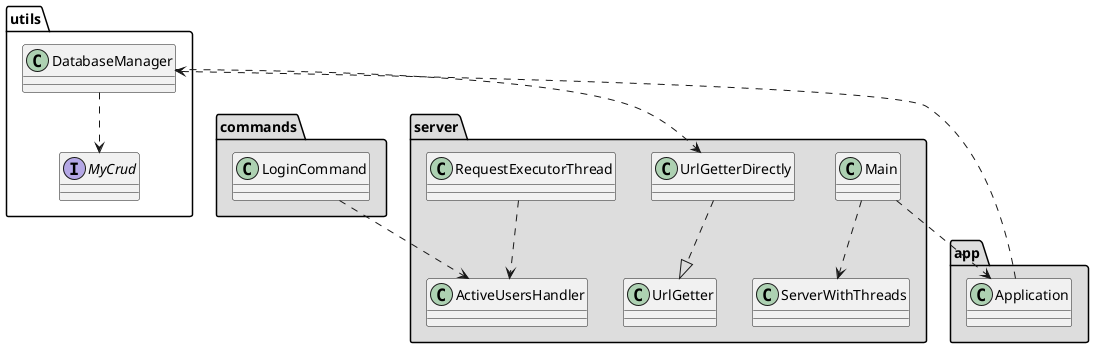 @startuml
'https://plantuml.com/sequence-diagram

package "utils" {
interface MyCrud
DatabaseManager ..> MyCrud


}
package "server" #DDDDDD {
  RequestExecutorThread ..> ActiveUsersHandler
  Main ..> ServerWithThreads
  DatabaseManager ..> UrlGetterDirectly
  UrlGetterDirectly ..|> UrlGetter

}

package "app" #DDDDDD {
  Application ..> DatabaseManager
  Main ..> Application

}
package "commands" #DDDDDD {
  LoginCommand ..> ActiveUsersHandler

}
@enduml
